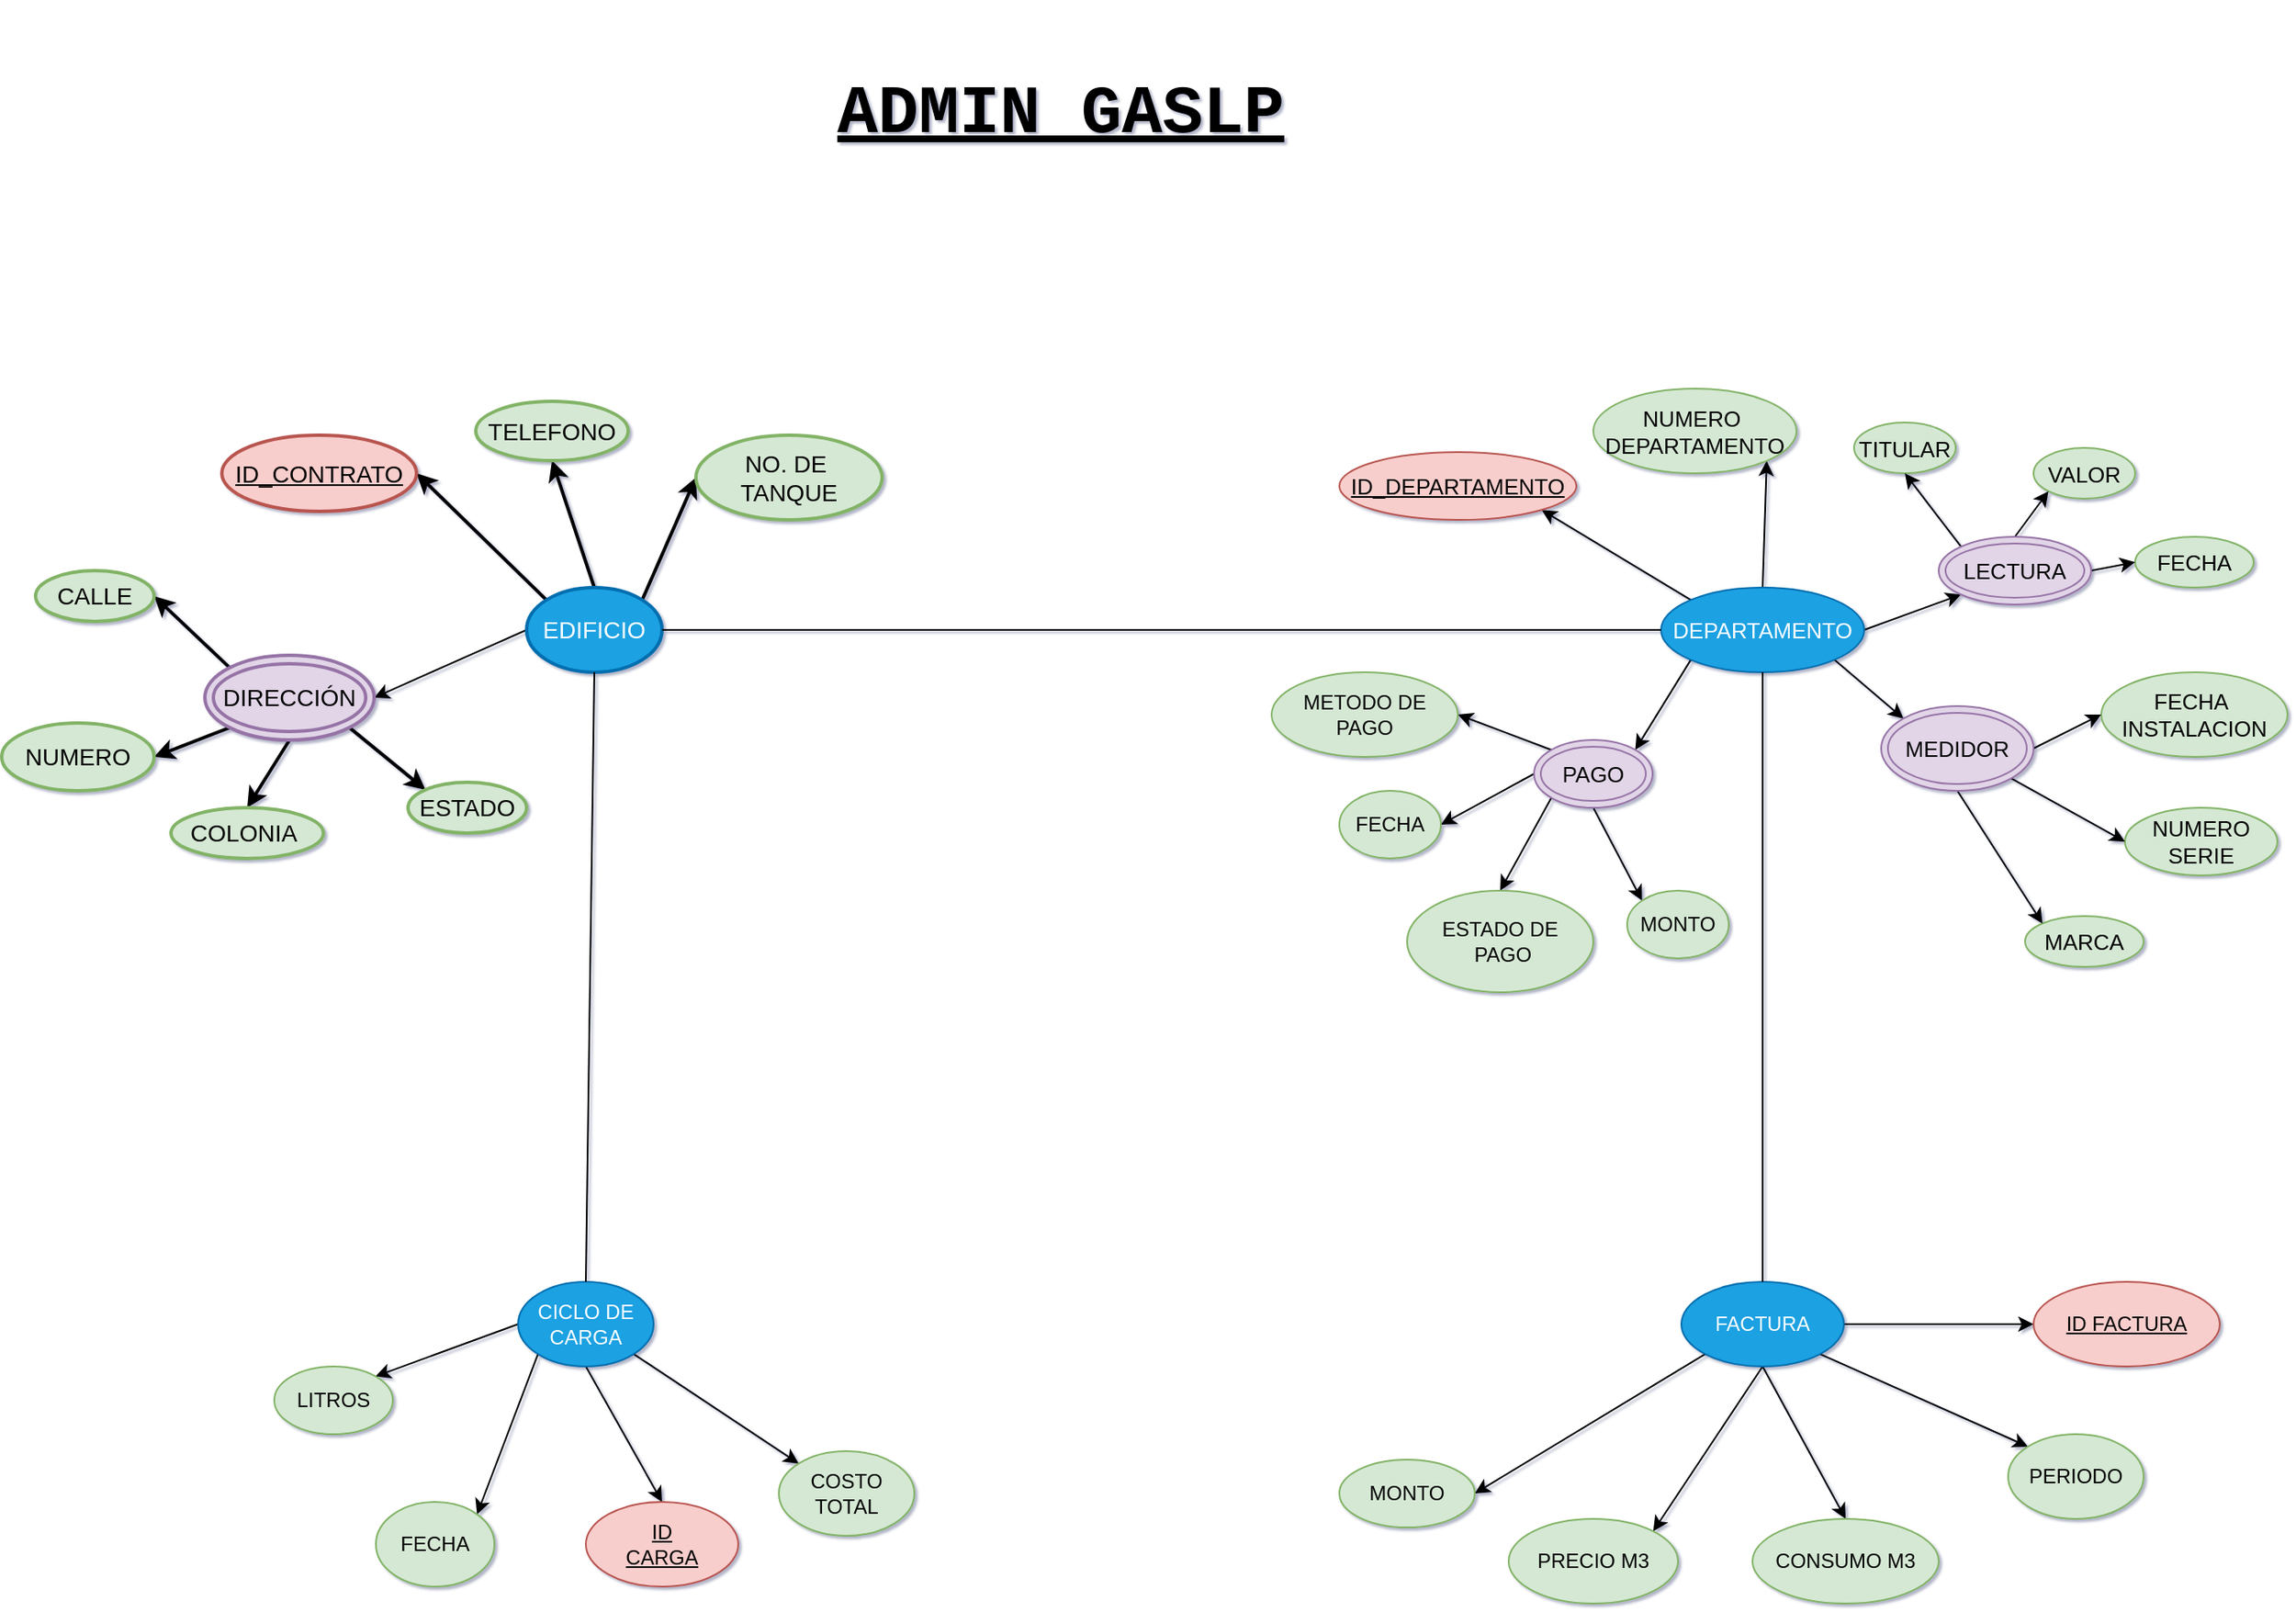 <mxfile version="28.2.5">
  <diagram name="Página-1" id="4hcKJF751DZ4UA6Xd3EJ">
    <mxGraphModel dx="1577" dy="1017" grid="0" gridSize="10" guides="1" tooltips="1" connect="1" arrows="1" fold="1" page="1" pageScale="1" pageWidth="827" pageHeight="1169" background="#ffffff" math="0" shadow="1">
      <root>
        <mxCell id="0" />
        <mxCell id="1" parent="0" />
        <mxCell id="7LSQmPvjwTgEG5xh9gKh-4" style="edgeStyle=none;rounded=0;orthogonalLoop=1;jettySize=auto;html=1;exitX=0;exitY=0;exitDx=0;exitDy=0;entryX=1;entryY=0.5;entryDx=0;entryDy=0;strokeWidth=2;shadow=0;fontSize=14;" edge="1" parent="1" source="_cm31YwZFD3x66sDCIS0-2" target="_cm31YwZFD3x66sDCIS0-3">
          <mxGeometry relative="1" as="geometry" />
        </mxCell>
        <mxCell id="7LSQmPvjwTgEG5xh9gKh-5" style="edgeStyle=none;rounded=0;orthogonalLoop=1;jettySize=auto;html=1;exitX=0.5;exitY=0;exitDx=0;exitDy=0;entryX=0.5;entryY=1;entryDx=0;entryDy=0;strokeWidth=2;shadow=0;fontSize=14;" edge="1" parent="1" source="_cm31YwZFD3x66sDCIS0-2" target="_cm31YwZFD3x66sDCIS0-4">
          <mxGeometry relative="1" as="geometry" />
        </mxCell>
        <mxCell id="7LSQmPvjwTgEG5xh9gKh-6" style="edgeStyle=none;rounded=0;orthogonalLoop=1;jettySize=auto;html=1;exitX=1;exitY=0;exitDx=0;exitDy=0;entryX=0;entryY=0.5;entryDx=0;entryDy=0;strokeWidth=2;shadow=0;fontSize=14;" edge="1" parent="1" source="_cm31YwZFD3x66sDCIS0-2" target="7LSQmPvjwTgEG5xh9gKh-1">
          <mxGeometry relative="1" as="geometry" />
        </mxCell>
        <mxCell id="7LSQmPvjwTgEG5xh9gKh-74" style="edgeStyle=none;rounded=0;orthogonalLoop=1;jettySize=auto;html=1;exitX=0;exitY=0.5;exitDx=0;exitDy=0;entryX=1;entryY=0.5;entryDx=0;entryDy=0;" edge="1" parent="1" source="_cm31YwZFD3x66sDCIS0-2" target="_cm31YwZFD3x66sDCIS0-8">
          <mxGeometry relative="1" as="geometry" />
        </mxCell>
        <mxCell id="_cm31YwZFD3x66sDCIS0-2" value="&lt;font style=&quot;vertical-align: inherit;&quot; dir=&quot;auto&quot;&gt;&lt;font style=&quot;vertical-align: inherit;&quot; dir=&quot;auto&quot;&gt;EDIFICIO&lt;/font&gt;&lt;/font&gt;" style="ellipse;whiteSpace=wrap;html=1;fillColor=#1ba1e2;fontColor=#ffffff;strokeColor=#006EAF;strokeWidth=2;shadow=0;fontSize=14;" parent="1" vertex="1">
          <mxGeometry x="490" y="390" width="80" height="50" as="geometry" />
        </mxCell>
        <mxCell id="_cm31YwZFD3x66sDCIS0-3" value="&lt;font style=&quot;vertical-align: inherit;&quot; dir=&quot;auto&quot;&gt;&lt;font style=&quot;vertical-align: inherit;&quot; dir=&quot;auto&quot;&gt;&lt;u&gt;ID_CONTRATO&lt;/u&gt;&lt;/font&gt;&lt;/font&gt;" style="ellipse;whiteSpace=wrap;html=1;fillColor=#f8cecc;strokeColor=#b85450;strokeWidth=2;shadow=0;fontSize=14;" parent="1" vertex="1">
          <mxGeometry x="310" y="300" width="115" height="45" as="geometry" />
        </mxCell>
        <mxCell id="_cm31YwZFD3x66sDCIS0-4" value="&lt;font style=&quot;vertical-align: inherit;&quot; dir=&quot;auto&quot;&gt;&lt;font style=&quot;vertical-align: inherit;&quot; dir=&quot;auto&quot;&gt;TELEFONO&lt;/font&gt;&lt;/font&gt;" style="ellipse;whiteSpace=wrap;html=1;fillColor=#d5e8d4;strokeColor=#82b366;strokeWidth=2;shadow=0;fontSize=14;" parent="1" vertex="1">
          <mxGeometry x="460" y="280" width="90" height="35" as="geometry" />
        </mxCell>
        <mxCell id="7LSQmPvjwTgEG5xh9gKh-8" style="edgeStyle=none;rounded=0;orthogonalLoop=1;jettySize=auto;html=1;exitX=0;exitY=0;exitDx=0;exitDy=0;entryX=1;entryY=0.5;entryDx=0;entryDy=0;strokeWidth=2;shadow=0;fontSize=14;" edge="1" parent="1" source="_cm31YwZFD3x66sDCIS0-8" target="_cm31YwZFD3x66sDCIS0-9">
          <mxGeometry relative="1" as="geometry" />
        </mxCell>
        <mxCell id="7LSQmPvjwTgEG5xh9gKh-10" style="edgeStyle=none;rounded=0;orthogonalLoop=1;jettySize=auto;html=1;exitX=0.5;exitY=1;exitDx=0;exitDy=0;entryX=0.5;entryY=0;entryDx=0;entryDy=0;strokeWidth=2;shadow=0;fontSize=14;" edge="1" parent="1" source="_cm31YwZFD3x66sDCIS0-8" target="_cm31YwZFD3x66sDCIS0-11">
          <mxGeometry relative="1" as="geometry" />
        </mxCell>
        <mxCell id="7LSQmPvjwTgEG5xh9gKh-11" style="edgeStyle=none;rounded=0;orthogonalLoop=1;jettySize=auto;html=1;exitX=1;exitY=1;exitDx=0;exitDy=0;entryX=0;entryY=0;entryDx=0;entryDy=0;strokeWidth=2;shadow=0;fontSize=14;" edge="1" parent="1" source="_cm31YwZFD3x66sDCIS0-8" target="imKS5gH4O5o035kuNOYc-1">
          <mxGeometry relative="1" as="geometry" />
        </mxCell>
        <mxCell id="7LSQmPvjwTgEG5xh9gKh-12" style="edgeStyle=none;rounded=0;orthogonalLoop=1;jettySize=auto;html=1;exitX=0;exitY=1;exitDx=0;exitDy=0;entryX=1;entryY=0.5;entryDx=0;entryDy=0;strokeWidth=2;shadow=0;fontSize=14;" edge="1" parent="1" source="_cm31YwZFD3x66sDCIS0-8" target="_cm31YwZFD3x66sDCIS0-10">
          <mxGeometry relative="1" as="geometry" />
        </mxCell>
        <mxCell id="_cm31YwZFD3x66sDCIS0-8" value="&lt;font style=&quot;vertical-align: inherit;&quot; dir=&quot;auto&quot;&gt;&lt;font style=&quot;vertical-align: inherit;&quot; dir=&quot;auto&quot;&gt;DIRECCIÓN&lt;/font&gt;&lt;/font&gt;" style="ellipse;shape=doubleEllipse;whiteSpace=wrap;html=1;fillColor=#e1d5e7;strokeColor=#9673a6;strokeWidth=2;shadow=0;fontSize=14;" parent="1" vertex="1">
          <mxGeometry x="300" y="430" width="100" height="50" as="geometry" />
        </mxCell>
        <mxCell id="_cm31YwZFD3x66sDCIS0-9" value="&lt;font style=&quot;vertical-align: inherit;&quot; dir=&quot;auto&quot;&gt;&lt;font style=&quot;vertical-align: inherit;&quot; dir=&quot;auto&quot;&gt;CALLE&lt;/font&gt;&lt;/font&gt;" style="ellipse;whiteSpace=wrap;html=1;fillColor=#d5e8d4;strokeColor=#82b366;strokeWidth=2;shadow=0;fontSize=14;" parent="1" vertex="1">
          <mxGeometry x="200" y="380" width="70" height="30" as="geometry" />
        </mxCell>
        <mxCell id="_cm31YwZFD3x66sDCIS0-10" value="&lt;font style=&quot;vertical-align: inherit;&quot; dir=&quot;auto&quot;&gt;&lt;font style=&quot;vertical-align: inherit;&quot; dir=&quot;auto&quot;&gt;NUMERO&lt;/font&gt;&lt;/font&gt;" style="ellipse;whiteSpace=wrap;html=1;fillColor=#d5e8d4;strokeColor=#82b366;strokeWidth=2;shadow=0;fontSize=14;" parent="1" vertex="1">
          <mxGeometry x="180" y="470" width="90" height="40" as="geometry" />
        </mxCell>
        <mxCell id="_cm31YwZFD3x66sDCIS0-11" value="&lt;font style=&quot;vertical-align: inherit;&quot; dir=&quot;auto&quot;&gt;&lt;font style=&quot;vertical-align: inherit;&quot; dir=&quot;auto&quot;&gt;COLONIA&amp;nbsp;&lt;/font&gt;&lt;/font&gt;" style="ellipse;whiteSpace=wrap;html=1;fillColor=#d5e8d4;strokeColor=#82b366;strokeWidth=2;shadow=0;fontSize=14;" parent="1" vertex="1">
          <mxGeometry x="280" y="520" width="90" height="30" as="geometry" />
        </mxCell>
        <mxCell id="imKS5gH4O5o035kuNOYc-1" value="&lt;font style=&quot;vertical-align: inherit;&quot; dir=&quot;auto&quot;&gt;&lt;font style=&quot;vertical-align: inherit;&quot; dir=&quot;auto&quot;&gt;ESTADO&lt;/font&gt;&lt;/font&gt;" style="ellipse;whiteSpace=wrap;html=1;fillColor=#d5e8d4;strokeColor=#82b366;strokeWidth=2;shadow=0;fontSize=14;" parent="1" vertex="1">
          <mxGeometry x="420" y="505" width="70" height="30" as="geometry" />
        </mxCell>
        <mxCell id="7LSQmPvjwTgEG5xh9gKh-1" value="NO. DE&amp;nbsp;&lt;div&gt;TANQUE&lt;/div&gt;" style="ellipse;whiteSpace=wrap;html=1;fillColor=#d5e8d4;strokeColor=#82b366;strokeWidth=2;shadow=0;fontSize=14;" vertex="1" parent="1">
          <mxGeometry x="590" y="300" width="110" height="50" as="geometry" />
        </mxCell>
        <mxCell id="7LSQmPvjwTgEG5xh9gKh-43" style="edgeStyle=none;rounded=0;orthogonalLoop=1;jettySize=auto;html=1;exitX=0;exitY=0;exitDx=0;exitDy=0;entryX=1;entryY=1;entryDx=0;entryDy=0;" edge="1" parent="1" source="7LSQmPvjwTgEG5xh9gKh-13" target="7LSQmPvjwTgEG5xh9gKh-14">
          <mxGeometry relative="1" as="geometry" />
        </mxCell>
        <mxCell id="7LSQmPvjwTgEG5xh9gKh-44" style="edgeStyle=none;rounded=0;orthogonalLoop=1;jettySize=auto;html=1;exitX=0.5;exitY=0;exitDx=0;exitDy=0;entryX=1;entryY=1;entryDx=0;entryDy=0;" edge="1" parent="1" source="7LSQmPvjwTgEG5xh9gKh-13" target="7LSQmPvjwTgEG5xh9gKh-15">
          <mxGeometry relative="1" as="geometry" />
        </mxCell>
        <mxCell id="7LSQmPvjwTgEG5xh9gKh-45" style="edgeStyle=none;rounded=0;orthogonalLoop=1;jettySize=auto;html=1;exitX=1;exitY=0.5;exitDx=0;exitDy=0;entryX=0;entryY=1;entryDx=0;entryDy=0;" edge="1" parent="1" source="7LSQmPvjwTgEG5xh9gKh-13" target="7LSQmPvjwTgEG5xh9gKh-34">
          <mxGeometry relative="1" as="geometry" />
        </mxCell>
        <mxCell id="7LSQmPvjwTgEG5xh9gKh-46" style="edgeStyle=none;rounded=0;orthogonalLoop=1;jettySize=auto;html=1;exitX=1;exitY=1;exitDx=0;exitDy=0;entryX=0;entryY=0;entryDx=0;entryDy=0;" edge="1" parent="1" source="7LSQmPvjwTgEG5xh9gKh-13" target="7LSQmPvjwTgEG5xh9gKh-26">
          <mxGeometry relative="1" as="geometry" />
        </mxCell>
        <mxCell id="7LSQmPvjwTgEG5xh9gKh-81" style="edgeStyle=none;rounded=0;orthogonalLoop=1;jettySize=auto;html=1;exitX=0;exitY=1;exitDx=0;exitDy=0;entryX=1;entryY=0;entryDx=0;entryDy=0;" edge="1" parent="1" source="7LSQmPvjwTgEG5xh9gKh-13" target="7LSQmPvjwTgEG5xh9gKh-35">
          <mxGeometry relative="1" as="geometry" />
        </mxCell>
        <mxCell id="7LSQmPvjwTgEG5xh9gKh-13" value="DEPARTAMENTO" style="ellipse;whiteSpace=wrap;html=1;fillColor=#1ba1e2;fontColor=#ffffff;strokeColor=#006EAF;fontSize=13;" vertex="1" parent="1">
          <mxGeometry x="1160" y="390" width="120" height="50" as="geometry" />
        </mxCell>
        <mxCell id="7LSQmPvjwTgEG5xh9gKh-14" value="&lt;u&gt;ID_DEPARTAMENTO&lt;/u&gt;" style="ellipse;whiteSpace=wrap;html=1;fillColor=#f8cecc;strokeColor=#b85450;fontSize=13;" vertex="1" parent="1">
          <mxGeometry x="970" y="310" width="140" height="40" as="geometry" />
        </mxCell>
        <mxCell id="7LSQmPvjwTgEG5xh9gKh-15" value="NUMERO&amp;nbsp;&lt;div&gt;DEPARTAMENTO&lt;/div&gt;" style="ellipse;whiteSpace=wrap;html=1;fillColor=#d5e8d4;strokeColor=#82b366;fontSize=13;" vertex="1" parent="1">
          <mxGeometry x="1120" y="272.5" width="120" height="50" as="geometry" />
        </mxCell>
        <mxCell id="7LSQmPvjwTgEG5xh9gKh-17" value="TITULAR" style="ellipse;whiteSpace=wrap;html=1;fillColor=#d5e8d4;strokeColor=#82b366;fontSize=13;" vertex="1" parent="1">
          <mxGeometry x="1274" y="292.5" width="60" height="30" as="geometry" />
        </mxCell>
        <mxCell id="7LSQmPvjwTgEG5xh9gKh-19" value="NUMERO&lt;div&gt;SERIE&lt;/div&gt;" style="ellipse;whiteSpace=wrap;html=1;fillColor=#d5e8d4;strokeColor=#82b366;fontSize=13;" vertex="1" parent="1">
          <mxGeometry x="1434" y="520" width="90" height="40" as="geometry" />
        </mxCell>
        <mxCell id="7LSQmPvjwTgEG5xh9gKh-20" value="MARCA" style="ellipse;whiteSpace=wrap;html=1;fillColor=#d5e8d4;strokeColor=#82b366;fontSize=13;" vertex="1" parent="1">
          <mxGeometry x="1375" y="584" width="70" height="30" as="geometry" />
        </mxCell>
        <mxCell id="7LSQmPvjwTgEG5xh9gKh-21" value="FECHA&amp;nbsp;&lt;div&gt;INSTALACION&lt;/div&gt;" style="ellipse;whiteSpace=wrap;html=1;fillColor=#d5e8d4;strokeColor=#82b366;fontSize=13;" vertex="1" parent="1">
          <mxGeometry x="1420" y="440" width="110" height="50" as="geometry" />
        </mxCell>
        <mxCell id="7LSQmPvjwTgEG5xh9gKh-24" value="VALOR" style="ellipse;whiteSpace=wrap;html=1;fillColor=#d5e8d4;strokeColor=#82b366;fontSize=13;" vertex="1" parent="1">
          <mxGeometry x="1380" y="307.5" width="60" height="30" as="geometry" />
        </mxCell>
        <mxCell id="7LSQmPvjwTgEG5xh9gKh-51" style="edgeStyle=none;rounded=0;orthogonalLoop=1;jettySize=auto;html=1;exitX=1;exitY=0.5;exitDx=0;exitDy=0;entryX=0;entryY=0.5;entryDx=0;entryDy=0;" edge="1" parent="1" source="7LSQmPvjwTgEG5xh9gKh-26" target="7LSQmPvjwTgEG5xh9gKh-21">
          <mxGeometry relative="1" as="geometry" />
        </mxCell>
        <mxCell id="7LSQmPvjwTgEG5xh9gKh-52" style="edgeStyle=none;rounded=0;orthogonalLoop=1;jettySize=auto;html=1;exitX=1;exitY=1;exitDx=0;exitDy=0;entryX=0;entryY=0.5;entryDx=0;entryDy=0;" edge="1" parent="1" source="7LSQmPvjwTgEG5xh9gKh-26" target="7LSQmPvjwTgEG5xh9gKh-19">
          <mxGeometry relative="1" as="geometry" />
        </mxCell>
        <mxCell id="7LSQmPvjwTgEG5xh9gKh-53" style="edgeStyle=none;rounded=0;orthogonalLoop=1;jettySize=auto;html=1;exitX=0.5;exitY=1;exitDx=0;exitDy=0;entryX=0;entryY=0;entryDx=0;entryDy=0;" edge="1" parent="1" source="7LSQmPvjwTgEG5xh9gKh-26" target="7LSQmPvjwTgEG5xh9gKh-20">
          <mxGeometry relative="1" as="geometry" />
        </mxCell>
        <mxCell id="7LSQmPvjwTgEG5xh9gKh-26" value="MEDIDOR" style="ellipse;shape=doubleEllipse;whiteSpace=wrap;html=1;fillColor=#e1d5e7;strokeColor=#9673a6;fontSize=13;" vertex="1" parent="1">
          <mxGeometry x="1290" y="460" width="90" height="50" as="geometry" />
        </mxCell>
        <mxCell id="7LSQmPvjwTgEG5xh9gKh-68" style="edgeStyle=none;rounded=0;orthogonalLoop=1;jettySize=auto;html=1;exitX=1;exitY=1;exitDx=0;exitDy=0;entryX=0;entryY=0;entryDx=0;entryDy=0;" edge="1" parent="1" source="7LSQmPvjwTgEG5xh9gKh-28" target="7LSQmPvjwTgEG5xh9gKh-32">
          <mxGeometry relative="1" as="geometry" />
        </mxCell>
        <mxCell id="7LSQmPvjwTgEG5xh9gKh-69" style="edgeStyle=none;rounded=0;orthogonalLoop=1;jettySize=auto;html=1;exitX=0.5;exitY=1;exitDx=0;exitDy=0;entryX=0.5;entryY=0;entryDx=0;entryDy=0;" edge="1" parent="1" source="7LSQmPvjwTgEG5xh9gKh-28" target="7LSQmPvjwTgEG5xh9gKh-29">
          <mxGeometry relative="1" as="geometry" />
        </mxCell>
        <mxCell id="7LSQmPvjwTgEG5xh9gKh-70" style="edgeStyle=none;rounded=0;orthogonalLoop=1;jettySize=auto;html=1;exitX=0;exitY=1;exitDx=0;exitDy=0;entryX=1;entryY=0;entryDx=0;entryDy=0;" edge="1" parent="1" source="7LSQmPvjwTgEG5xh9gKh-28" target="7LSQmPvjwTgEG5xh9gKh-30">
          <mxGeometry relative="1" as="geometry" />
        </mxCell>
        <mxCell id="7LSQmPvjwTgEG5xh9gKh-92" style="edgeStyle=none;rounded=0;orthogonalLoop=1;jettySize=auto;html=1;exitX=0;exitY=0.5;exitDx=0;exitDy=0;entryX=1;entryY=0;entryDx=0;entryDy=0;" edge="1" parent="1" source="7LSQmPvjwTgEG5xh9gKh-28" target="7LSQmPvjwTgEG5xh9gKh-31">
          <mxGeometry relative="1" as="geometry" />
        </mxCell>
        <mxCell id="7LSQmPvjwTgEG5xh9gKh-28" value="CICLO DE&lt;div&gt;CARGA&lt;/div&gt;" style="ellipse;whiteSpace=wrap;html=1;fillColor=#1ba1e2;fontColor=#ffffff;strokeColor=#006EAF;" vertex="1" parent="1">
          <mxGeometry x="485" y="800" width="80" height="50" as="geometry" />
        </mxCell>
        <mxCell id="7LSQmPvjwTgEG5xh9gKh-29" value="&lt;u&gt;ID&lt;/u&gt;&lt;div&gt;&lt;u&gt;CARGA&lt;/u&gt;&lt;/div&gt;" style="ellipse;whiteSpace=wrap;html=1;fillColor=#f8cecc;strokeColor=#b85450;" vertex="1" parent="1">
          <mxGeometry x="525" y="930" width="90" height="50" as="geometry" />
        </mxCell>
        <mxCell id="7LSQmPvjwTgEG5xh9gKh-30" value="FECHA" style="ellipse;whiteSpace=wrap;html=1;fillColor=#d5e8d4;strokeColor=#82b366;" vertex="1" parent="1">
          <mxGeometry x="401" y="930" width="70" height="50" as="geometry" />
        </mxCell>
        <mxCell id="7LSQmPvjwTgEG5xh9gKh-31" value="LITROS" style="ellipse;whiteSpace=wrap;html=1;fillColor=#d5e8d4;strokeColor=#82b366;" vertex="1" parent="1">
          <mxGeometry x="341" y="850" width="70" height="40" as="geometry" />
        </mxCell>
        <mxCell id="7LSQmPvjwTgEG5xh9gKh-32" value="COSTO&lt;div&gt;TOTAL&lt;/div&gt;" style="ellipse;whiteSpace=wrap;html=1;fillColor=#d5e8d4;strokeColor=#82b366;" vertex="1" parent="1">
          <mxGeometry x="639" y="900" width="80" height="50" as="geometry" />
        </mxCell>
        <mxCell id="7LSQmPvjwTgEG5xh9gKh-33" value="FECHA" style="ellipse;whiteSpace=wrap;html=1;fillColor=#d5e8d4;strokeColor=#82b366;fontSize=13;" vertex="1" parent="1">
          <mxGeometry x="1440" y="360" width="70" height="30" as="geometry" />
        </mxCell>
        <mxCell id="7LSQmPvjwTgEG5xh9gKh-48" style="edgeStyle=none;rounded=0;orthogonalLoop=1;jettySize=auto;html=1;exitX=0;exitY=0;exitDx=0;exitDy=0;entryX=0.5;entryY=1;entryDx=0;entryDy=0;" edge="1" parent="1" source="7LSQmPvjwTgEG5xh9gKh-34" target="7LSQmPvjwTgEG5xh9gKh-17">
          <mxGeometry relative="1" as="geometry" />
        </mxCell>
        <mxCell id="7LSQmPvjwTgEG5xh9gKh-49" style="edgeStyle=none;rounded=0;orthogonalLoop=1;jettySize=auto;html=1;exitX=0.5;exitY=0;exitDx=0;exitDy=0;entryX=0;entryY=1;entryDx=0;entryDy=0;" edge="1" parent="1" source="7LSQmPvjwTgEG5xh9gKh-34" target="7LSQmPvjwTgEG5xh9gKh-24">
          <mxGeometry relative="1" as="geometry" />
        </mxCell>
        <mxCell id="7LSQmPvjwTgEG5xh9gKh-50" style="edgeStyle=none;rounded=0;orthogonalLoop=1;jettySize=auto;html=1;exitX=1;exitY=0.5;exitDx=0;exitDy=0;entryX=0;entryY=0.5;entryDx=0;entryDy=0;" edge="1" parent="1" source="7LSQmPvjwTgEG5xh9gKh-34" target="7LSQmPvjwTgEG5xh9gKh-33">
          <mxGeometry relative="1" as="geometry" />
        </mxCell>
        <mxCell id="7LSQmPvjwTgEG5xh9gKh-34" value="LECTURA" style="ellipse;shape=doubleEllipse;whiteSpace=wrap;html=1;fillColor=#e1d5e7;strokeColor=#9673a6;fontSize=13;" vertex="1" parent="1">
          <mxGeometry x="1324" y="360" width="90" height="40" as="geometry" />
        </mxCell>
        <mxCell id="7LSQmPvjwTgEG5xh9gKh-82" style="edgeStyle=none;rounded=0;orthogonalLoop=1;jettySize=auto;html=1;exitX=0;exitY=0;exitDx=0;exitDy=0;entryX=1;entryY=0.5;entryDx=0;entryDy=0;" edge="1" parent="1" source="7LSQmPvjwTgEG5xh9gKh-35" target="7LSQmPvjwTgEG5xh9gKh-38">
          <mxGeometry relative="1" as="geometry" />
        </mxCell>
        <mxCell id="7LSQmPvjwTgEG5xh9gKh-83" style="edgeStyle=none;rounded=0;orthogonalLoop=1;jettySize=auto;html=1;exitX=0;exitY=0.5;exitDx=0;exitDy=0;entryX=1;entryY=0.5;entryDx=0;entryDy=0;" edge="1" parent="1" source="7LSQmPvjwTgEG5xh9gKh-35" target="7LSQmPvjwTgEG5xh9gKh-37">
          <mxGeometry relative="1" as="geometry" />
        </mxCell>
        <mxCell id="7LSQmPvjwTgEG5xh9gKh-84" style="edgeStyle=none;rounded=0;orthogonalLoop=1;jettySize=auto;html=1;exitX=0;exitY=1;exitDx=0;exitDy=0;entryX=0.5;entryY=0;entryDx=0;entryDy=0;" edge="1" parent="1" source="7LSQmPvjwTgEG5xh9gKh-35" target="7LSQmPvjwTgEG5xh9gKh-39">
          <mxGeometry relative="1" as="geometry" />
        </mxCell>
        <mxCell id="7LSQmPvjwTgEG5xh9gKh-85" style="edgeStyle=none;rounded=0;orthogonalLoop=1;jettySize=auto;html=1;exitX=0.5;exitY=1;exitDx=0;exitDy=0;entryX=0;entryY=0;entryDx=0;entryDy=0;" edge="1" parent="1" source="7LSQmPvjwTgEG5xh9gKh-35" target="7LSQmPvjwTgEG5xh9gKh-36">
          <mxGeometry relative="1" as="geometry" />
        </mxCell>
        <mxCell id="7LSQmPvjwTgEG5xh9gKh-35" value="PAGO" style="ellipse;shape=doubleEllipse;whiteSpace=wrap;html=1;fillColor=#e1d5e7;strokeColor=#9673a6;fontSize=13;" vertex="1" parent="1">
          <mxGeometry x="1085" y="480" width="70" height="40" as="geometry" />
        </mxCell>
        <mxCell id="7LSQmPvjwTgEG5xh9gKh-36" value="MONTO" style="ellipse;whiteSpace=wrap;html=1;fillColor=#d5e8d4;strokeColor=#82b366;" vertex="1" parent="1">
          <mxGeometry x="1140" y="569" width="60" height="40" as="geometry" />
        </mxCell>
        <mxCell id="7LSQmPvjwTgEG5xh9gKh-37" value="FECHA" style="ellipse;whiteSpace=wrap;html=1;fillColor=#d5e8d4;strokeColor=#82b366;" vertex="1" parent="1">
          <mxGeometry x="970" y="510" width="60" height="40" as="geometry" />
        </mxCell>
        <mxCell id="7LSQmPvjwTgEG5xh9gKh-38" value="METODO DE&lt;div&gt;PAGO&lt;/div&gt;" style="ellipse;whiteSpace=wrap;html=1;fillColor=#d5e8d4;strokeColor=#82b366;" vertex="1" parent="1">
          <mxGeometry x="930" y="440" width="110" height="50" as="geometry" />
        </mxCell>
        <mxCell id="7LSQmPvjwTgEG5xh9gKh-39" value="ESTADO DE&lt;div&gt;&amp;nbsp;PAGO&lt;/div&gt;" style="ellipse;whiteSpace=wrap;html=1;fillColor=#d5e8d4;strokeColor=#82b366;" vertex="1" parent="1">
          <mxGeometry x="1010" y="569" width="110" height="60" as="geometry" />
        </mxCell>
        <mxCell id="7LSQmPvjwTgEG5xh9gKh-42" value="&lt;h1&gt;&lt;font face=&quot;Courier New&quot; style=&quot;font-size: 40px;&quot;&gt;&lt;u&gt;ADMIN GASLP&lt;/u&gt;&lt;/font&gt;&lt;/h1&gt;" style="text;strokeColor=none;fillColor=none;html=1;fontSize=24;fontStyle=1;verticalAlign=middle;align=center;" vertex="1" parent="1">
          <mxGeometry x="650" y="50" width="310" height="110" as="geometry" />
        </mxCell>
        <mxCell id="7LSQmPvjwTgEG5xh9gKh-62" value="" style="endArrow=none;html=1;rounded=0;exitX=1;exitY=0.5;exitDx=0;exitDy=0;entryX=0;entryY=0.5;entryDx=0;entryDy=0;" edge="1" parent="1" source="_cm31YwZFD3x66sDCIS0-2" target="7LSQmPvjwTgEG5xh9gKh-13">
          <mxGeometry width="50" height="50" relative="1" as="geometry">
            <mxPoint x="840" y="600" as="sourcePoint" />
            <mxPoint x="890" y="550" as="targetPoint" />
          </mxGeometry>
        </mxCell>
        <mxCell id="7LSQmPvjwTgEG5xh9gKh-86" style="edgeStyle=none;rounded=0;orthogonalLoop=1;jettySize=auto;html=1;exitX=1;exitY=0.5;exitDx=0;exitDy=0;entryX=0;entryY=0.5;entryDx=0;entryDy=0;" edge="1" parent="1" source="7LSQmPvjwTgEG5xh9gKh-73" target="7LSQmPvjwTgEG5xh9gKh-75">
          <mxGeometry relative="1" as="geometry" />
        </mxCell>
        <mxCell id="7LSQmPvjwTgEG5xh9gKh-87" style="edgeStyle=none;rounded=0;orthogonalLoop=1;jettySize=auto;html=1;exitX=1;exitY=1;exitDx=0;exitDy=0;entryX=0;entryY=0;entryDx=0;entryDy=0;" edge="1" parent="1" source="7LSQmPvjwTgEG5xh9gKh-73" target="7LSQmPvjwTgEG5xh9gKh-76">
          <mxGeometry relative="1" as="geometry" />
        </mxCell>
        <mxCell id="7LSQmPvjwTgEG5xh9gKh-88" style="edgeStyle=none;rounded=0;orthogonalLoop=1;jettySize=auto;html=1;exitX=0.5;exitY=1;exitDx=0;exitDy=0;entryX=0.5;entryY=0;entryDx=0;entryDy=0;" edge="1" parent="1" source="7LSQmPvjwTgEG5xh9gKh-73" target="7LSQmPvjwTgEG5xh9gKh-77">
          <mxGeometry relative="1" as="geometry" />
        </mxCell>
        <mxCell id="7LSQmPvjwTgEG5xh9gKh-90" style="edgeStyle=none;rounded=0;orthogonalLoop=1;jettySize=auto;html=1;exitX=0;exitY=1;exitDx=0;exitDy=0;entryX=1;entryY=0.5;entryDx=0;entryDy=0;" edge="1" parent="1" source="7LSQmPvjwTgEG5xh9gKh-73" target="7LSQmPvjwTgEG5xh9gKh-79">
          <mxGeometry relative="1" as="geometry" />
        </mxCell>
        <mxCell id="7LSQmPvjwTgEG5xh9gKh-91" style="edgeStyle=none;rounded=0;orthogonalLoop=1;jettySize=auto;html=1;exitX=0.5;exitY=1;exitDx=0;exitDy=0;entryX=1;entryY=0;entryDx=0;entryDy=0;" edge="1" parent="1" source="7LSQmPvjwTgEG5xh9gKh-73" target="7LSQmPvjwTgEG5xh9gKh-78">
          <mxGeometry relative="1" as="geometry" />
        </mxCell>
        <mxCell id="7LSQmPvjwTgEG5xh9gKh-73" value="FACTURA" style="ellipse;whiteSpace=wrap;html=1;fillColor=#1ba1e2;fontColor=#ffffff;strokeColor=#006EAF;" vertex="1" parent="1">
          <mxGeometry x="1172" y="800" width="96" height="50" as="geometry" />
        </mxCell>
        <mxCell id="7LSQmPvjwTgEG5xh9gKh-75" value="&lt;u&gt;ID FACTURA&lt;/u&gt;" style="ellipse;whiteSpace=wrap;html=1;fillColor=#f8cecc;strokeColor=#b85450;" vertex="1" parent="1">
          <mxGeometry x="1380" y="800" width="110" height="50" as="geometry" />
        </mxCell>
        <mxCell id="7LSQmPvjwTgEG5xh9gKh-76" value="PERIODO" style="ellipse;whiteSpace=wrap;html=1;fillColor=#d5e8d4;strokeColor=#82b366;" vertex="1" parent="1">
          <mxGeometry x="1365" y="890" width="80" height="50" as="geometry" />
        </mxCell>
        <mxCell id="7LSQmPvjwTgEG5xh9gKh-77" value="CONSUMO M3" style="ellipse;whiteSpace=wrap;html=1;fillColor=#d5e8d4;strokeColor=#82b366;" vertex="1" parent="1">
          <mxGeometry x="1214" y="940" width="110" height="50" as="geometry" />
        </mxCell>
        <mxCell id="7LSQmPvjwTgEG5xh9gKh-78" value="PRECIO M3" style="ellipse;whiteSpace=wrap;html=1;fillColor=#d5e8d4;strokeColor=#82b366;" vertex="1" parent="1">
          <mxGeometry x="1070" y="940" width="100" height="50" as="geometry" />
        </mxCell>
        <mxCell id="7LSQmPvjwTgEG5xh9gKh-79" value="MONTO" style="ellipse;whiteSpace=wrap;html=1;fillColor=#d5e8d4;strokeColor=#82b366;" vertex="1" parent="1">
          <mxGeometry x="970" y="905" width="80" height="40" as="geometry" />
        </mxCell>
        <mxCell id="7LSQmPvjwTgEG5xh9gKh-80" value="" style="endArrow=none;html=1;rounded=0;entryX=0.5;entryY=1;entryDx=0;entryDy=0;exitX=0.5;exitY=0;exitDx=0;exitDy=0;" edge="1" parent="1" source="7LSQmPvjwTgEG5xh9gKh-73" target="7LSQmPvjwTgEG5xh9gKh-13">
          <mxGeometry width="50" height="50" relative="1" as="geometry">
            <mxPoint x="850" y="700" as="sourcePoint" />
            <mxPoint x="900" y="650" as="targetPoint" />
          </mxGeometry>
        </mxCell>
        <mxCell id="7LSQmPvjwTgEG5xh9gKh-93" value="" style="endArrow=none;html=1;rounded=0;exitX=0.5;exitY=1;exitDx=0;exitDy=0;entryX=0.5;entryY=0;entryDx=0;entryDy=0;" edge="1" parent="1" source="_cm31YwZFD3x66sDCIS0-2" target="7LSQmPvjwTgEG5xh9gKh-28">
          <mxGeometry width="50" height="50" relative="1" as="geometry">
            <mxPoint x="850" y="700" as="sourcePoint" />
            <mxPoint x="900" y="650" as="targetPoint" />
          </mxGeometry>
        </mxCell>
      </root>
    </mxGraphModel>
  </diagram>
</mxfile>
